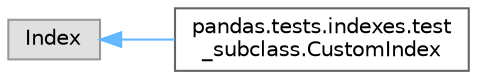 digraph "Graphical Class Hierarchy"
{
 // LATEX_PDF_SIZE
  bgcolor="transparent";
  edge [fontname=Helvetica,fontsize=10,labelfontname=Helvetica,labelfontsize=10];
  node [fontname=Helvetica,fontsize=10,shape=box,height=0.2,width=0.4];
  rankdir="LR";
  Node0 [id="Node000000",label="Index",height=0.2,width=0.4,color="grey60", fillcolor="#E0E0E0", style="filled",tooltip=" "];
  Node0 -> Node1 [id="edge3478_Node000000_Node000001",dir="back",color="steelblue1",style="solid",tooltip=" "];
  Node1 [id="Node000001",label="pandas.tests.indexes.test\l_subclass.CustomIndex",height=0.2,width=0.4,color="grey40", fillcolor="white", style="filled",URL="$de/db8/classpandas_1_1tests_1_1indexes_1_1test__subclass_1_1CustomIndex.html",tooltip=" "];
}
